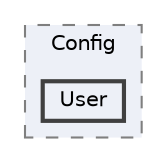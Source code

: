 digraph "D:/project/forCSharp/iShopMainVer2/iShopMainVer2/Config/User"
{
 // LATEX_PDF_SIZE
  bgcolor="transparent";
  edge [fontname=Helvetica,fontsize=10,labelfontname=Helvetica,labelfontsize=10];
  node [fontname=Helvetica,fontsize=10,shape=box,height=0.2,width=0.4];
  compound=true
  subgraph clusterdir_b5a0b5c4a12ba92594ce4ec134ddb643 {
    graph [ bgcolor="#edf0f7", pencolor="grey50", label="Config", fontname=Helvetica,fontsize=10 style="filled,dashed", URL="dir_b5a0b5c4a12ba92594ce4ec134ddb643.html",tooltip=""]
  dir_5f1468db5dd098bfbcd5faeb8c9d0652 [label="User", fillcolor="#edf0f7", color="grey25", style="filled,bold", URL="dir_5f1468db5dd098bfbcd5faeb8c9d0652.html",tooltip=""];
  }
}
